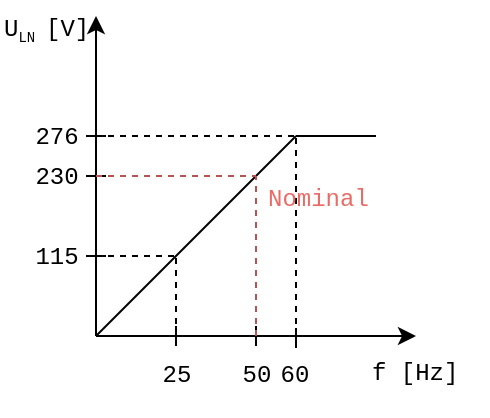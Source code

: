 <mxfile version="10.6.9" type="github"><diagram id="m2NbaIF0WA57adltUQN5" name="Page-1"><mxGraphModel dx="324" dy="182" grid="1" gridSize="10" guides="1" tooltips="1" connect="1" arrows="1" fold="1" page="1" pageScale="1" pageWidth="827" pageHeight="1169" math="0" shadow="0"><root><mxCell id="0"/><mxCell id="1" parent="0"/><mxCell id="J3uKBEu7-aRTBRHW4GBm-1" value="" style="endArrow=classic;html=1;fontFamily=Courier New;fontSize=20;" edge="1" parent="1"><mxGeometry width="50" height="50" relative="1" as="geometry"><mxPoint x="200" y="400" as="sourcePoint"/><mxPoint x="360" y="400" as="targetPoint"/></mxGeometry></mxCell><mxCell id="J3uKBEu7-aRTBRHW4GBm-2" value="" style="endArrow=classic;html=1;fontFamily=Courier New;fontSize=20;" edge="1" parent="1"><mxGeometry width="50" height="50" relative="1" as="geometry"><mxPoint x="200" y="400" as="sourcePoint"/><mxPoint x="200" y="240" as="targetPoint"/></mxGeometry></mxCell><mxCell id="J3uKBEu7-aRTBRHW4GBm-3" value="" style="endArrow=none;html=1;fontFamily=Courier New;fontSize=20;" edge="1" parent="1"><mxGeometry width="50" height="50" relative="1" as="geometry"><mxPoint x="240" y="405" as="sourcePoint"/><mxPoint x="240" y="395" as="targetPoint"/></mxGeometry></mxCell><mxCell id="J3uKBEu7-aRTBRHW4GBm-4" value="" style="endArrow=none;html=1;fontFamily=Courier New;fontSize=20;" edge="1" parent="1"><mxGeometry width="50" height="50" relative="1" as="geometry"><mxPoint x="280" y="405" as="sourcePoint"/><mxPoint x="280" y="395" as="targetPoint"/></mxGeometry></mxCell><mxCell id="J3uKBEu7-aRTBRHW4GBm-5" value="" style="endArrow=none;html=1;fontFamily=Courier New;fontSize=20;" edge="1" parent="1"><mxGeometry width="50" height="50" relative="1" as="geometry"><mxPoint x="300" y="406" as="sourcePoint"/><mxPoint x="300" y="396" as="targetPoint"/></mxGeometry></mxCell><mxCell id="J3uKBEu7-aRTBRHW4GBm-6" value="25" style="text;html=1;resizable=0;points=[];autosize=1;align=center;verticalAlign=top;spacingTop=-4;fontSize=12;fontFamily=Courier New;" vertex="1" parent="1"><mxGeometry x="220" y="410" width="40" height="30" as="geometry"/></mxCell><mxCell id="J3uKBEu7-aRTBRHW4GBm-7" value="50" style="text;html=1;resizable=0;points=[];autosize=1;align=center;verticalAlign=top;spacingTop=-4;fontSize=12;fontFamily=Courier New;" vertex="1" parent="1"><mxGeometry x="265" y="410" width="30" height="20" as="geometry"/></mxCell><mxCell id="J3uKBEu7-aRTBRHW4GBm-8" value="60" style="text;html=1;resizable=0;points=[];autosize=1;align=center;verticalAlign=top;spacingTop=-4;fontSize=12;fontFamily=Courier New;" vertex="1" parent="1"><mxGeometry x="284" y="410" width="30" height="20" as="geometry"/></mxCell><mxCell id="J3uKBEu7-aRTBRHW4GBm-9" value="" style="endArrow=none;html=1;fontFamily=Courier New;fontSize=16;" edge="1" parent="1"><mxGeometry width="50" height="50" relative="1" as="geometry"><mxPoint x="195" y="320" as="sourcePoint"/><mxPoint x="205" y="320" as="targetPoint"/></mxGeometry></mxCell><mxCell id="J3uKBEu7-aRTBRHW4GBm-10" value="" style="endArrow=none;html=1;fontFamily=Courier New;fontSize=16;" edge="1" parent="1"><mxGeometry width="50" height="50" relative="1" as="geometry"><mxPoint x="195" y="360" as="sourcePoint"/><mxPoint x="205" y="360" as="targetPoint"/></mxGeometry></mxCell><mxCell id="J3uKBEu7-aRTBRHW4GBm-11" value="" style="endArrow=none;html=1;fontFamily=Courier New;fontSize=16;" edge="1" parent="1"><mxGeometry width="50" height="50" relative="1" as="geometry"><mxPoint x="195" y="300" as="sourcePoint"/><mxPoint x="205" y="300" as="targetPoint"/></mxGeometry></mxCell><mxCell id="J3uKBEu7-aRTBRHW4GBm-12" value="" style="endArrow=none;html=1;fontFamily=Courier New;fontSize=16;" edge="1" parent="1"><mxGeometry width="50" height="50" relative="1" as="geometry"><mxPoint x="200" y="400" as="sourcePoint"/><mxPoint x="300" y="300" as="targetPoint"/></mxGeometry></mxCell><mxCell id="J3uKBEu7-aRTBRHW4GBm-13" value="" style="endArrow=none;dashed=1;html=1;fontFamily=Courier New;fontSize=16;fillColor=#f8cecc;strokeColor=#b85450;" edge="1" parent="1"><mxGeometry width="50" height="50" relative="1" as="geometry"><mxPoint x="280" y="400" as="sourcePoint"/><mxPoint x="280" y="320" as="targetPoint"/></mxGeometry></mxCell><mxCell id="J3uKBEu7-aRTBRHW4GBm-14" value="" style="endArrow=none;dashed=1;html=1;fontFamily=Courier New;fontSize=16;fillColor=#f8cecc;strokeColor=#b85450;" edge="1" parent="1"><mxGeometry width="50" height="50" relative="1" as="geometry"><mxPoint x="200" y="320" as="sourcePoint"/><mxPoint x="280" y="320" as="targetPoint"/></mxGeometry></mxCell><mxCell id="J3uKBEu7-aRTBRHW4GBm-15" value="230" style="text;html=1;resizable=0;points=[];autosize=1;align=center;verticalAlign=bottom;spacingTop=-4;fontSize=12;fontFamily=Courier New;" vertex="1" parent="1"><mxGeometry x="160" y="310" width="40" height="20" as="geometry"/></mxCell><mxCell id="J3uKBEu7-aRTBRHW4GBm-16" value="115" style="text;html=1;resizable=0;points=[];autosize=1;align=center;verticalAlign=bottom;spacingTop=-4;fontSize=12;fontFamily=Courier New;" vertex="1" parent="1"><mxGeometry x="160" y="350" width="40" height="20" as="geometry"/></mxCell><mxCell id="J3uKBEu7-aRTBRHW4GBm-17" value="" style="endArrow=none;dashed=1;html=1;fontFamily=Courier New;fontSize=16;" edge="1" parent="1"><mxGeometry width="50" height="50" relative="1" as="geometry"><mxPoint x="200" y="360" as="sourcePoint"/><mxPoint x="240" y="360" as="targetPoint"/></mxGeometry></mxCell><mxCell id="J3uKBEu7-aRTBRHW4GBm-18" value="" style="endArrow=none;dashed=1;html=1;fontFamily=Courier New;fontSize=16;" edge="1" parent="1"><mxGeometry width="50" height="50" relative="1" as="geometry"><mxPoint x="300" y="400" as="sourcePoint"/><mxPoint x="300" y="300" as="targetPoint"/></mxGeometry></mxCell><mxCell id="J3uKBEu7-aRTBRHW4GBm-19" value="" style="endArrow=none;dashed=1;html=1;fontFamily=Courier New;fontSize=16;" edge="1" parent="1"><mxGeometry width="50" height="50" relative="1" as="geometry"><mxPoint x="200" y="300" as="sourcePoint"/><mxPoint x="300" y="300" as="targetPoint"/></mxGeometry></mxCell><mxCell id="J3uKBEu7-aRTBRHW4GBm-20" value="276" style="text;html=1;resizable=0;points=[];autosize=1;align=center;verticalAlign=bottom;spacingTop=-4;fontSize=12;fontFamily=Courier New;" vertex="1" parent="1"><mxGeometry x="160" y="290" width="40" height="20" as="geometry"/></mxCell><mxCell id="J3uKBEu7-aRTBRHW4GBm-21" value="" style="endArrow=none;dashed=1;html=1;fontFamily=Courier New;fontSize=16;" edge="1" parent="1"><mxGeometry width="50" height="50" relative="1" as="geometry"><mxPoint x="240" y="400" as="sourcePoint"/><mxPoint x="240" y="360" as="targetPoint"/></mxGeometry></mxCell><mxCell id="J3uKBEu7-aRTBRHW4GBm-22" value="f [Hz]" style="text;html=1;resizable=0;points=[];autosize=1;align=left;verticalAlign=top;spacingTop=-4;fontSize=12;fontFamily=Courier New;" vertex="1" parent="1"><mxGeometry x="336" y="409" width="60" height="20" as="geometry"/></mxCell><mxCell id="J3uKBEu7-aRTBRHW4GBm-23" value="U&lt;sub style=&quot;font-size: 9px&quot;&gt;&lt;font style=&quot;font-size: 7px&quot;&gt;LN&lt;/font&gt; &lt;/sub&gt;[V]&lt;sub&gt;&lt;br&gt;&lt;/sub&gt;" style="text;html=1;resizable=0;points=[];autosize=1;align=left;verticalAlign=top;spacingTop=-4;fontSize=12;fontFamily=Courier New;" vertex="1" parent="1"><mxGeometry x="152" y="237" width="60" height="20" as="geometry"/></mxCell><mxCell id="J3uKBEu7-aRTBRHW4GBm-25" value="" style="endArrow=oval;html=1;fontFamily=Courier New;fontSize=12;endFill=1;endSize=3;fillColor=#f8cecc;strokeColor=#b85450;" edge="1" parent="1"><mxGeometry width="50" height="50" relative="1" as="geometry"><mxPoint x="280" y="319.553" as="sourcePoint"/><mxPoint x="280" y="319.553" as="targetPoint"/></mxGeometry></mxCell><mxCell id="J3uKBEu7-aRTBRHW4GBm-26" value="&lt;font color=&quot;#EA6B66&quot;&gt;Nominal&lt;/font&gt;" style="text;html=1;resizable=0;points=[];autosize=1;align=left;verticalAlign=top;spacingTop=-4;fontSize=12;fontFamily=Courier New;" vertex="1" parent="1"><mxGeometry x="284" y="322" width="60" height="20" as="geometry"/></mxCell><mxCell id="J3uKBEu7-aRTBRHW4GBm-27" value="" style="endArrow=none;html=1;fontFamily=Courier New;fontSize=12;" edge="1" parent="1"><mxGeometry width="50" height="50" relative="1" as="geometry"><mxPoint x="300" y="300" as="sourcePoint"/><mxPoint x="340" y="300" as="targetPoint"/></mxGeometry></mxCell></root></mxGraphModel></diagram></mxfile>